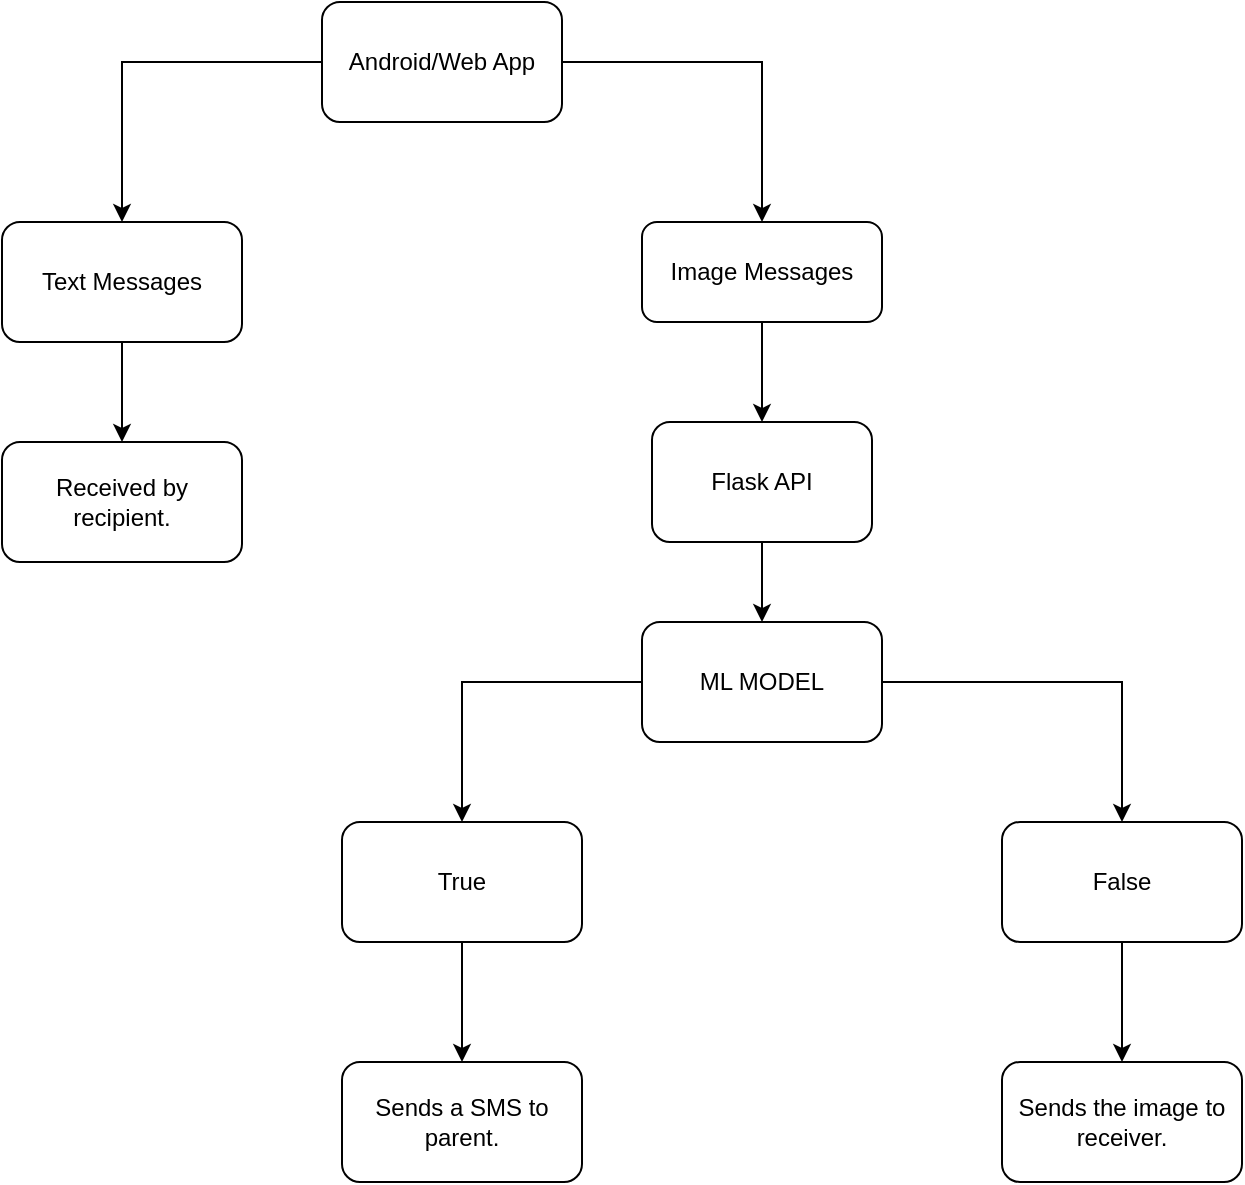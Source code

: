<mxfile version="24.0.0" type="github">
  <diagram name="Page-1" id="VEDAeUrw5qPXKel0RYU0">
    <mxGraphModel dx="1940" dy="749" grid="1" gridSize="10" guides="1" tooltips="1" connect="1" arrows="1" fold="1" page="1" pageScale="1" pageWidth="850" pageHeight="1100" math="0" shadow="0">
      <root>
        <mxCell id="0" />
        <mxCell id="1" parent="0" />
        <mxCell id="UnYRMhndY3ps6XaGwurm-10" style="edgeStyle=orthogonalEdgeStyle;rounded=0;orthogonalLoop=1;jettySize=auto;html=1;" edge="1" parent="1" source="UnYRMhndY3ps6XaGwurm-1" target="UnYRMhndY3ps6XaGwurm-2">
          <mxGeometry relative="1" as="geometry" />
        </mxCell>
        <mxCell id="UnYRMhndY3ps6XaGwurm-11" style="edgeStyle=orthogonalEdgeStyle;rounded=0;orthogonalLoop=1;jettySize=auto;html=1;entryX=0.5;entryY=0;entryDx=0;entryDy=0;" edge="1" parent="1" source="UnYRMhndY3ps6XaGwurm-1" target="UnYRMhndY3ps6XaGwurm-3">
          <mxGeometry relative="1" as="geometry" />
        </mxCell>
        <mxCell id="UnYRMhndY3ps6XaGwurm-1" value="Android/Web App" style="rounded=1;whiteSpace=wrap;html=1;" vertex="1" parent="1">
          <mxGeometry x="120" y="70" width="120" height="60" as="geometry" />
        </mxCell>
        <mxCell id="UnYRMhndY3ps6XaGwurm-21" value="" style="edgeStyle=orthogonalEdgeStyle;rounded=0;orthogonalLoop=1;jettySize=auto;html=1;" edge="1" parent="1" source="UnYRMhndY3ps6XaGwurm-2" target="UnYRMhndY3ps6XaGwurm-20">
          <mxGeometry relative="1" as="geometry" />
        </mxCell>
        <mxCell id="UnYRMhndY3ps6XaGwurm-2" value="Text Messages" style="rounded=1;whiteSpace=wrap;html=1;" vertex="1" parent="1">
          <mxGeometry x="-40" y="180" width="120" height="60" as="geometry" />
        </mxCell>
        <mxCell id="UnYRMhndY3ps6XaGwurm-13" style="edgeStyle=orthogonalEdgeStyle;rounded=0;orthogonalLoop=1;jettySize=auto;html=1;" edge="1" parent="1" source="UnYRMhndY3ps6XaGwurm-3" target="UnYRMhndY3ps6XaGwurm-4">
          <mxGeometry relative="1" as="geometry" />
        </mxCell>
        <mxCell id="UnYRMhndY3ps6XaGwurm-3" value="Image Messages" style="rounded=1;whiteSpace=wrap;html=1;" vertex="1" parent="1">
          <mxGeometry x="280" y="180" width="120" height="50" as="geometry" />
        </mxCell>
        <mxCell id="UnYRMhndY3ps6XaGwurm-14" style="edgeStyle=orthogonalEdgeStyle;rounded=0;orthogonalLoop=1;jettySize=auto;html=1;" edge="1" parent="1" source="UnYRMhndY3ps6XaGwurm-4" target="UnYRMhndY3ps6XaGwurm-5">
          <mxGeometry relative="1" as="geometry" />
        </mxCell>
        <mxCell id="UnYRMhndY3ps6XaGwurm-4" value="Flask API" style="rounded=1;whiteSpace=wrap;html=1;" vertex="1" parent="1">
          <mxGeometry x="285" y="280" width="110" height="60" as="geometry" />
        </mxCell>
        <mxCell id="UnYRMhndY3ps6XaGwurm-15" style="edgeStyle=orthogonalEdgeStyle;rounded=0;orthogonalLoop=1;jettySize=auto;html=1;entryX=0.5;entryY=0;entryDx=0;entryDy=0;" edge="1" parent="1" source="UnYRMhndY3ps6XaGwurm-5" target="UnYRMhndY3ps6XaGwurm-7">
          <mxGeometry relative="1" as="geometry" />
        </mxCell>
        <mxCell id="UnYRMhndY3ps6XaGwurm-16" style="edgeStyle=orthogonalEdgeStyle;rounded=0;orthogonalLoop=1;jettySize=auto;html=1;" edge="1" parent="1" source="UnYRMhndY3ps6XaGwurm-5" target="UnYRMhndY3ps6XaGwurm-6">
          <mxGeometry relative="1" as="geometry" />
        </mxCell>
        <mxCell id="UnYRMhndY3ps6XaGwurm-5" value="ML MODEL" style="rounded=1;whiteSpace=wrap;html=1;" vertex="1" parent="1">
          <mxGeometry x="280" y="380" width="120" height="60" as="geometry" />
        </mxCell>
        <mxCell id="UnYRMhndY3ps6XaGwurm-18" style="edgeStyle=orthogonalEdgeStyle;rounded=0;orthogonalLoop=1;jettySize=auto;html=1;entryX=0.5;entryY=0;entryDx=0;entryDy=0;" edge="1" parent="1" source="UnYRMhndY3ps6XaGwurm-6" target="UnYRMhndY3ps6XaGwurm-8">
          <mxGeometry relative="1" as="geometry" />
        </mxCell>
        <mxCell id="UnYRMhndY3ps6XaGwurm-6" value="True" style="rounded=1;whiteSpace=wrap;html=1;" vertex="1" parent="1">
          <mxGeometry x="130" y="480" width="120" height="60" as="geometry" />
        </mxCell>
        <mxCell id="UnYRMhndY3ps6XaGwurm-19" value="" style="edgeStyle=orthogonalEdgeStyle;rounded=0;orthogonalLoop=1;jettySize=auto;html=1;" edge="1" parent="1" source="UnYRMhndY3ps6XaGwurm-7" target="UnYRMhndY3ps6XaGwurm-9">
          <mxGeometry relative="1" as="geometry" />
        </mxCell>
        <mxCell id="UnYRMhndY3ps6XaGwurm-7" value="False" style="rounded=1;whiteSpace=wrap;html=1;" vertex="1" parent="1">
          <mxGeometry x="460" y="480" width="120" height="60" as="geometry" />
        </mxCell>
        <mxCell id="UnYRMhndY3ps6XaGwurm-8" value="Sends a SMS to parent." style="rounded=1;whiteSpace=wrap;html=1;" vertex="1" parent="1">
          <mxGeometry x="130" y="600" width="120" height="60" as="geometry" />
        </mxCell>
        <mxCell id="UnYRMhndY3ps6XaGwurm-9" value="Sends the image to receiver." style="rounded=1;whiteSpace=wrap;html=1;" vertex="1" parent="1">
          <mxGeometry x="460" y="600" width="120" height="60" as="geometry" />
        </mxCell>
        <mxCell id="UnYRMhndY3ps6XaGwurm-20" value="Received by recipient." style="rounded=1;whiteSpace=wrap;html=1;" vertex="1" parent="1">
          <mxGeometry x="-40" y="290" width="120" height="60" as="geometry" />
        </mxCell>
      </root>
    </mxGraphModel>
  </diagram>
</mxfile>
